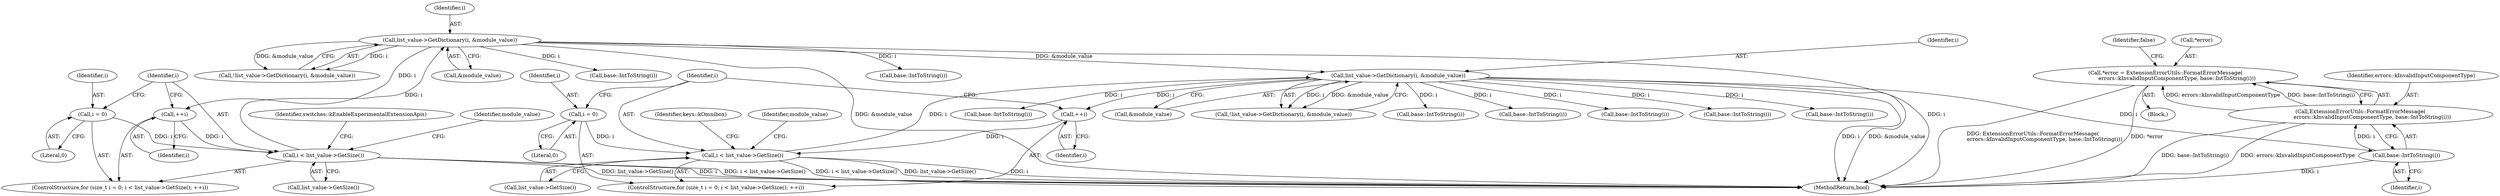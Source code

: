 digraph "0_Chrome_c63f2b7fe4fe2977f858a8e36d5f48db17eff2e7_30@pointer" {
"1001789" [label="(Call,*error = ExtensionErrorUtils::FormatErrorMessage(\n              errors::kInvalidInputComponentType, base::IntToString(i)))"];
"1001792" [label="(Call,ExtensionErrorUtils::FormatErrorMessage(\n              errors::kInvalidInputComponentType, base::IntToString(i)))"];
"1001794" [label="(Call,base::IntToString(i))"];
"1001736" [label="(Call,list_value->GetDictionary(i, &module_value))"];
"1001701" [label="(Call,i < list_value->GetSize())"];
"1001698" [label="(Call,i = 0)"];
"1001704" [label="(Call,++i)"];
"1000876" [label="(Call,list_value->GetDictionary(i, &module_value))"];
"1000862" [label="(Call,i < list_value->GetSize())"];
"1000865" [label="(Call,++i)"];
"1000859" [label="(Call,i = 0)"];
"1001795" [label="(Identifier,i)"];
"1001886" [label="(Call,base::IntToString(i))"];
"1001696" [label="(ControlStructure,for (size_t i = 0; i < list_value->GetSize(); ++i))"];
"1001701" [label="(Call,i < list_value->GetSize())"];
"1000863" [label="(Identifier,i)"];
"1001914" [label="(Call,base::IntToString(i))"];
"1000859" [label="(Call,i = 0)"];
"1002016" [label="(Identifier,keys::kOmnibox)"];
"1001738" [label="(Call,&module_value)"];
"1001735" [label="(Call,!list_value->GetDictionary(i, &module_value))"];
"1000866" [label="(Identifier,i)"];
"1001737" [label="(Identifier,i)"];
"1001793" [label="(Identifier,errors::kInvalidInputComponentType)"];
"1000860" [label="(Identifier,i)"];
"1001930" [label="(Call,base::IntToString(i))"];
"1001709" [label="(Identifier,module_value)"];
"1000878" [label="(Call,&module_value)"];
"1001703" [label="(Call,list_value->GetSize())"];
"1000876" [label="(Call,list_value->GetDictionary(i, &module_value))"];
"1000935" [label="(Identifier,switches::kEnableExperimentalExtensionApis)"];
"1001700" [label="(Literal,0)"];
"1000861" [label="(Literal,0)"];
"1000862" [label="(Call,i < list_value->GetSize())"];
"1000865" [label="(Call,++i)"];
"1001705" [label="(Identifier,i)"];
"1001794" [label="(Call,base::IntToString(i))"];
"1001698" [label="(Call,i = 0)"];
"1001797" [label="(Identifier,false)"];
"1001789" [label="(Call,*error = ExtensionErrorUtils::FormatErrorMessage(\n              errors::kInvalidInputComponentType, base::IntToString(i)))"];
"1001702" [label="(Identifier,i)"];
"1000899" [label="(Call,base::IntToString(i))"];
"1000857" [label="(ControlStructure,for (size_t i = 0; i < list_value->GetSize(); ++i))"];
"1001788" [label="(Block,)"];
"1001759" [label="(Call,base::IntToString(i))"];
"1000877" [label="(Identifier,i)"];
"1000864" [label="(Call,list_value->GetSize())"];
"1001805" [label="(Call,base::IntToString(i))"];
"1001699" [label="(Identifier,i)"];
"1001704" [label="(Call,++i)"];
"1002448" [label="(MethodReturn,bool)"];
"1000915" [label="(Call,base::IntToString(i))"];
"1001792" [label="(Call,ExtensionErrorUtils::FormatErrorMessage(\n              errors::kInvalidInputComponentType, base::IntToString(i)))"];
"1001831" [label="(Call,base::IntToString(i))"];
"1000875" [label="(Call,!list_value->GetDictionary(i, &module_value))"];
"1000870" [label="(Identifier,module_value)"];
"1001790" [label="(Call,*error)"];
"1001736" [label="(Call,list_value->GetDictionary(i, &module_value))"];
"1001789" -> "1001788"  [label="AST: "];
"1001789" -> "1001792"  [label="CFG: "];
"1001790" -> "1001789"  [label="AST: "];
"1001792" -> "1001789"  [label="AST: "];
"1001797" -> "1001789"  [label="CFG: "];
"1001789" -> "1002448"  [label="DDG: ExtensionErrorUtils::FormatErrorMessage(\n              errors::kInvalidInputComponentType, base::IntToString(i))"];
"1001789" -> "1002448"  [label="DDG: *error"];
"1001792" -> "1001789"  [label="DDG: errors::kInvalidInputComponentType"];
"1001792" -> "1001789"  [label="DDG: base::IntToString(i)"];
"1001792" -> "1001794"  [label="CFG: "];
"1001793" -> "1001792"  [label="AST: "];
"1001794" -> "1001792"  [label="AST: "];
"1001792" -> "1002448"  [label="DDG: base::IntToString(i)"];
"1001792" -> "1002448"  [label="DDG: errors::kInvalidInputComponentType"];
"1001794" -> "1001792"  [label="DDG: i"];
"1001794" -> "1001795"  [label="CFG: "];
"1001795" -> "1001794"  [label="AST: "];
"1001794" -> "1002448"  [label="DDG: i"];
"1001736" -> "1001794"  [label="DDG: i"];
"1001736" -> "1001735"  [label="AST: "];
"1001736" -> "1001738"  [label="CFG: "];
"1001737" -> "1001736"  [label="AST: "];
"1001738" -> "1001736"  [label="AST: "];
"1001735" -> "1001736"  [label="CFG: "];
"1001736" -> "1002448"  [label="DDG: i"];
"1001736" -> "1002448"  [label="DDG: &module_value"];
"1001736" -> "1001704"  [label="DDG: i"];
"1001736" -> "1001735"  [label="DDG: i"];
"1001736" -> "1001735"  [label="DDG: &module_value"];
"1001701" -> "1001736"  [label="DDG: i"];
"1000876" -> "1001736"  [label="DDG: &module_value"];
"1001736" -> "1001759"  [label="DDG: i"];
"1001736" -> "1001805"  [label="DDG: i"];
"1001736" -> "1001831"  [label="DDG: i"];
"1001736" -> "1001886"  [label="DDG: i"];
"1001736" -> "1001914"  [label="DDG: i"];
"1001736" -> "1001930"  [label="DDG: i"];
"1001701" -> "1001696"  [label="AST: "];
"1001701" -> "1001703"  [label="CFG: "];
"1001702" -> "1001701"  [label="AST: "];
"1001703" -> "1001701"  [label="AST: "];
"1001709" -> "1001701"  [label="CFG: "];
"1002016" -> "1001701"  [label="CFG: "];
"1001701" -> "1002448"  [label="DDG: i"];
"1001701" -> "1002448"  [label="DDG: i < list_value->GetSize()"];
"1001701" -> "1002448"  [label="DDG: list_value->GetSize()"];
"1001698" -> "1001701"  [label="DDG: i"];
"1001704" -> "1001701"  [label="DDG: i"];
"1001698" -> "1001696"  [label="AST: "];
"1001698" -> "1001700"  [label="CFG: "];
"1001699" -> "1001698"  [label="AST: "];
"1001700" -> "1001698"  [label="AST: "];
"1001702" -> "1001698"  [label="CFG: "];
"1001704" -> "1001696"  [label="AST: "];
"1001704" -> "1001705"  [label="CFG: "];
"1001705" -> "1001704"  [label="AST: "];
"1001702" -> "1001704"  [label="CFG: "];
"1000876" -> "1000875"  [label="AST: "];
"1000876" -> "1000878"  [label="CFG: "];
"1000877" -> "1000876"  [label="AST: "];
"1000878" -> "1000876"  [label="AST: "];
"1000875" -> "1000876"  [label="CFG: "];
"1000876" -> "1002448"  [label="DDG: &module_value"];
"1000876" -> "1002448"  [label="DDG: i"];
"1000876" -> "1000865"  [label="DDG: i"];
"1000876" -> "1000875"  [label="DDG: i"];
"1000876" -> "1000875"  [label="DDG: &module_value"];
"1000862" -> "1000876"  [label="DDG: i"];
"1000876" -> "1000899"  [label="DDG: i"];
"1000876" -> "1000915"  [label="DDG: i"];
"1000862" -> "1000857"  [label="AST: "];
"1000862" -> "1000864"  [label="CFG: "];
"1000863" -> "1000862"  [label="AST: "];
"1000864" -> "1000862"  [label="AST: "];
"1000870" -> "1000862"  [label="CFG: "];
"1000935" -> "1000862"  [label="CFG: "];
"1000862" -> "1002448"  [label="DDG: list_value->GetSize()"];
"1000862" -> "1002448"  [label="DDG: i"];
"1000862" -> "1002448"  [label="DDG: i < list_value->GetSize()"];
"1000865" -> "1000862"  [label="DDG: i"];
"1000859" -> "1000862"  [label="DDG: i"];
"1000865" -> "1000857"  [label="AST: "];
"1000865" -> "1000866"  [label="CFG: "];
"1000866" -> "1000865"  [label="AST: "];
"1000863" -> "1000865"  [label="CFG: "];
"1000859" -> "1000857"  [label="AST: "];
"1000859" -> "1000861"  [label="CFG: "];
"1000860" -> "1000859"  [label="AST: "];
"1000861" -> "1000859"  [label="AST: "];
"1000863" -> "1000859"  [label="CFG: "];
}
